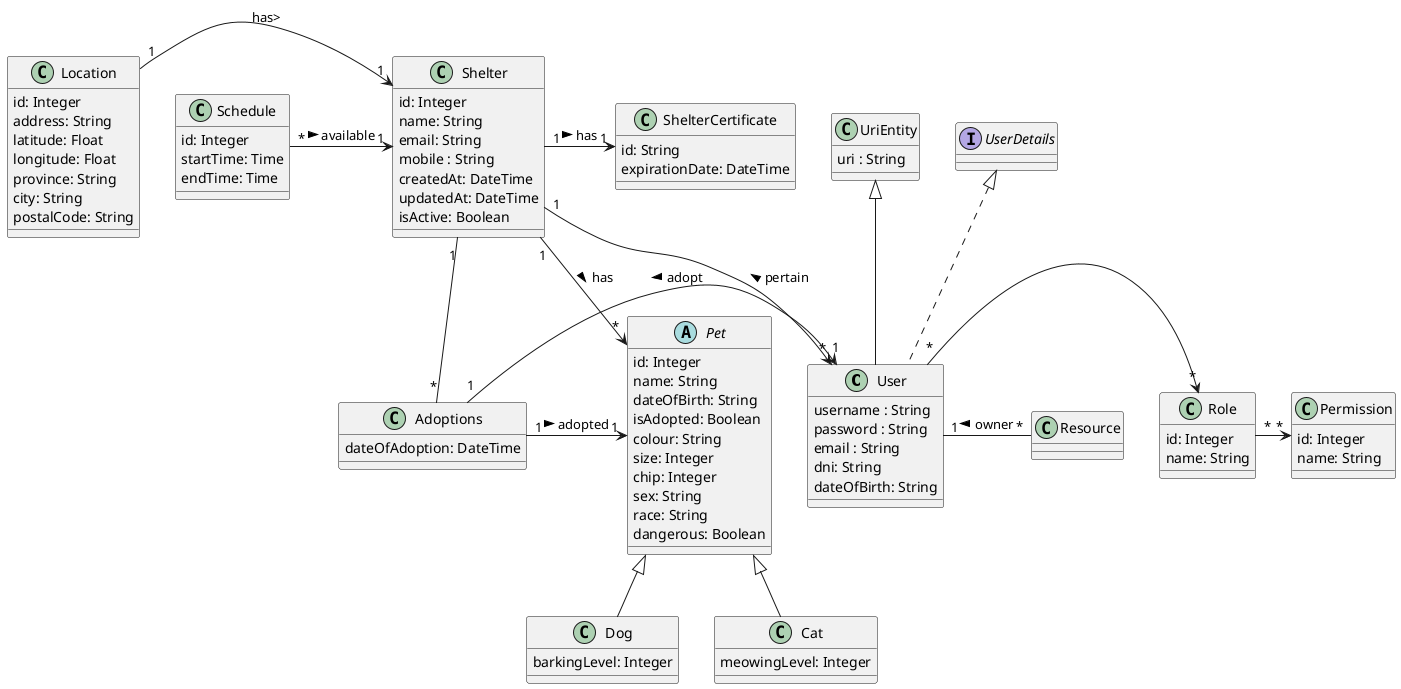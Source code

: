 @startuml
class User extends UriEntity implements UserDetails {
  username : String
  password : String
  email : String
  dni: String
  dateOfBirth: String
}


class UriEntity {
  uri : String
}
abstract class Pet{
  id: Integer
  name: String
  dateOfBirth: String
  isAdopted: Boolean
  colour: String
  size: Integer
  chip: Integer
  sex: String
  race: String
  dangerous: Boolean
}
class Dog extends Pet {
    barkingLevel: Integer
}

class Cat extends Pet {
    meowingLevel: Integer
}

class Shelter {
  id: Integer
  name: String
  email: String
  mobile : String
  createdAt: DateTime
  updatedAt: DateTime
  isActive: Boolean
}

class Location {
 id: Integer
 address: String
 latitude: Float
 longitude: Float
 province: String
 city: String
 postalCode: String
}

class ShelterCertificate {
  id: String
  expirationDate: DateTime
}

class Schedule {
    id: Integer
    startTime: Time
    endTime: Time
}

class Adoptions {
    dateOfAdoption: DateTime
}

class Role {
    id: Integer
    name: String
}

class Permission {
    id: Integer
    name: String
}


User "1" --right-- "*" Resource : owner <
Location "1" -> "1" Shelter : has>
Shelter "1" -> "*" User : < pertain
Shelter "1" -> "*" Pet : has >
Shelter "1" -> "1" ShelterCertificate : has >
Shelter "1" -- "*" Adoptions
Schedule "*" -> "1" Shelter :available >

Adoptions "1" -> "1" Pet :adopted >
Adoptions "1" -> "1" User :adopt <

User "*" -> "*" Role
Role "*" -> "*" Permission

@enduml
